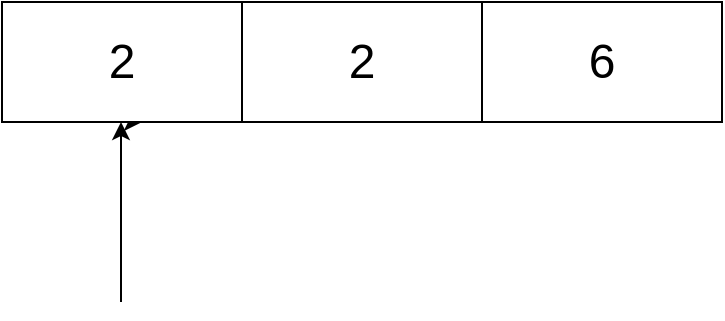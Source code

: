 <mxfile version="13.6.1" type="github">
  <diagram id="hTgopM-qb_F_YAy0dBvl" name="Page-1">
    <mxGraphModel dx="1307" dy="482" grid="1" gridSize="10" guides="1" tooltips="1" connect="1" arrows="1" fold="1" page="1" pageScale="1" pageWidth="827" pageHeight="1169" math="0" shadow="0">
      <root>
        <mxCell id="0" />
        <mxCell id="1" parent="0" />
        <mxCell id="oS-nOc7x_ysIrexTYydT-7" style="edgeStyle=orthogonalEdgeStyle;rounded=0;orthogonalLoop=1;jettySize=auto;html=1;exitX=0.5;exitY=1;exitDx=0;exitDy=0;" edge="1" parent="1" source="oS-nOc7x_ysIrexTYydT-1">
          <mxGeometry relative="1" as="geometry">
            <mxPoint x="190" y="190" as="targetPoint" />
          </mxGeometry>
        </mxCell>
        <mxCell id="oS-nOc7x_ysIrexTYydT-1" value="&lt;font style=&quot;font-size: 24px&quot;&gt;2&lt;/font&gt;" style="whiteSpace=wrap;html=1;" vertex="1" parent="1">
          <mxGeometry x="120" y="130" width="120" height="60" as="geometry" />
        </mxCell>
        <mxCell id="oS-nOc7x_ysIrexTYydT-2" value="&lt;font style=&quot;font-size: 24px&quot;&gt;2&lt;/font&gt;" style="whiteSpace=wrap;html=1;" vertex="1" parent="1">
          <mxGeometry x="240" y="130" width="120" height="60" as="geometry" />
        </mxCell>
        <mxCell id="oS-nOc7x_ysIrexTYydT-3" value="&lt;font style=&quot;font-size: 24px&quot;&gt;6&lt;/font&gt;" style="whiteSpace=wrap;html=1;" vertex="1" parent="1">
          <mxGeometry x="360" y="130" width="120" height="60" as="geometry" />
        </mxCell>
        <mxCell id="oS-nOc7x_ysIrexTYydT-8" value="" style="endArrow=classic;html=1;" edge="1" parent="1">
          <mxGeometry width="50" height="50" relative="1" as="geometry">
            <mxPoint x="179.5" y="280" as="sourcePoint" />
            <mxPoint x="179.5" y="190" as="targetPoint" />
          </mxGeometry>
        </mxCell>
      </root>
    </mxGraphModel>
  </diagram>
</mxfile>
